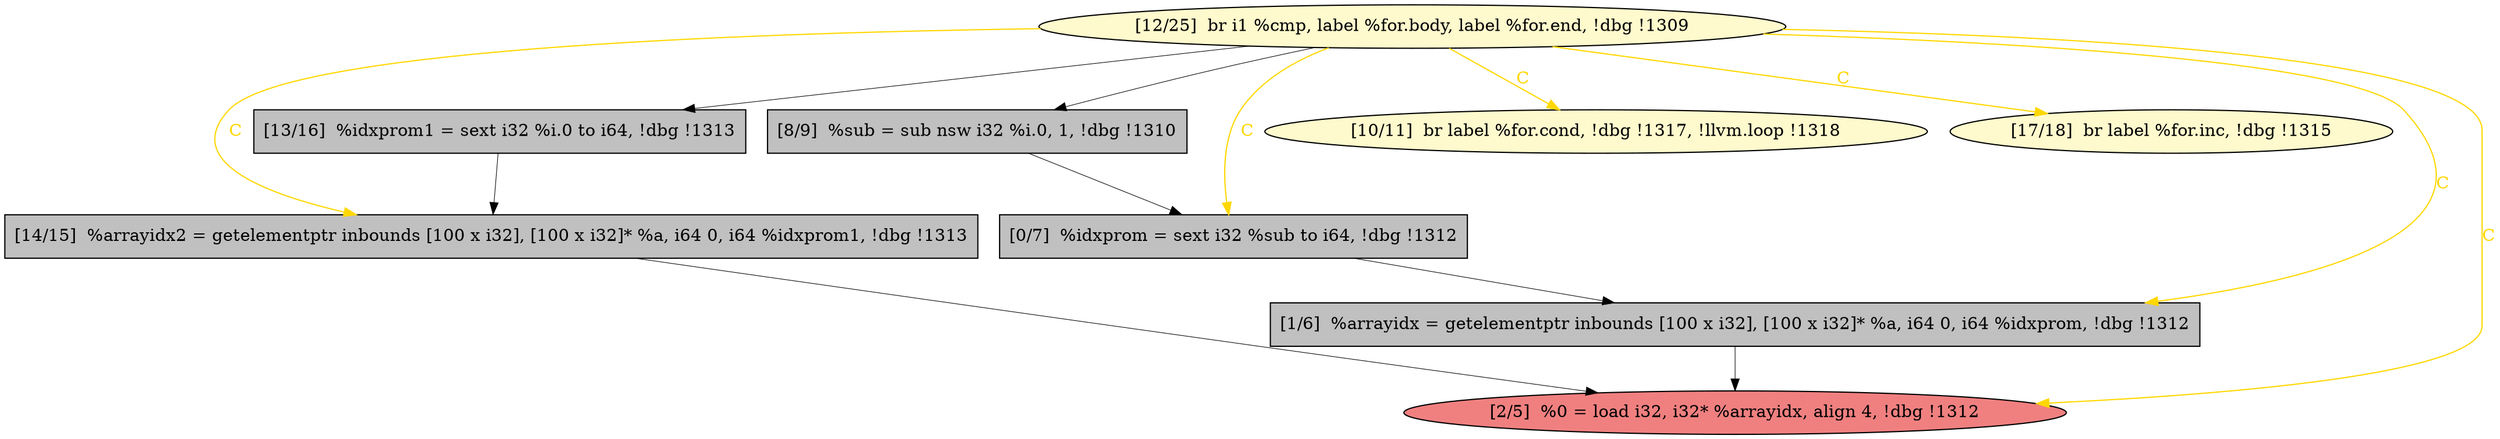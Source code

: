 
digraph G {


node126 [fillcolor=grey,label="[14/15]  %arrayidx2 = getelementptr inbounds [100 x i32], [100 x i32]* %a, i64 0, i64 %idxprom1, !dbg !1313",shape=rectangle,style=filled ]
node125 [fillcolor=grey,label="[13/16]  %idxprom1 = sext i32 %i.0 to i64, !dbg !1313",shape=rectangle,style=filled ]
node119 [fillcolor=grey,label="[8/9]  %sub = sub nsw i32 %i.0, 1, !dbg !1310",shape=rectangle,style=filled ]
node120 [fillcolor=grey,label="[0/7]  %idxprom = sext i32 %sub to i64, !dbg !1312",shape=rectangle,style=filled ]
node118 [fillcolor=lemonchiffon,label="[10/11]  br label %for.cond, !dbg !1317, !llvm.loop !1318",shape=ellipse,style=filled ]
node124 [fillcolor=lemonchiffon,label="[17/18]  br label %for.inc, !dbg !1315",shape=ellipse,style=filled ]
node121 [fillcolor=grey,label="[1/6]  %arrayidx = getelementptr inbounds [100 x i32], [100 x i32]* %a, i64 0, i64 %idxprom, !dbg !1312",shape=rectangle,style=filled ]
node123 [fillcolor=lemonchiffon,label="[12/25]  br i1 %cmp, label %for.body, label %for.end, !dbg !1309",shape=ellipse,style=filled ]
node122 [fillcolor=lightcoral,label="[2/5]  %0 = load i32, i32* %arrayidx, align 4, !dbg !1312",shape=ellipse,style=filled ]

node123->node120 [style=solid,color=gold,label="C",penwidth=1.0,fontcolor=gold ]
node123->node118 [style=solid,color=gold,label="C",penwidth=1.0,fontcolor=gold ]
node123->node119 [style=solid,color=black,label="",penwidth=0.5,fontcolor=black ]
node123->node124 [style=solid,color=gold,label="C",penwidth=1.0,fontcolor=gold ]
node126->node122 [style=solid,color=black,label="",penwidth=0.5,fontcolor=black ]
node121->node122 [style=solid,color=black,label="",penwidth=0.5,fontcolor=black ]
node125->node126 [style=solid,color=black,label="",penwidth=0.5,fontcolor=black ]
node120->node121 [style=solid,color=black,label="",penwidth=0.5,fontcolor=black ]
node123->node125 [style=solid,color=black,label="",penwidth=0.5,fontcolor=black ]
node123->node121 [style=solid,color=gold,label="C",penwidth=1.0,fontcolor=gold ]
node119->node120 [style=solid,color=black,label="",penwidth=0.5,fontcolor=black ]
node123->node126 [style=solid,color=gold,label="C",penwidth=1.0,fontcolor=gold ]
node123->node122 [style=solid,color=gold,label="C",penwidth=1.0,fontcolor=gold ]


}
